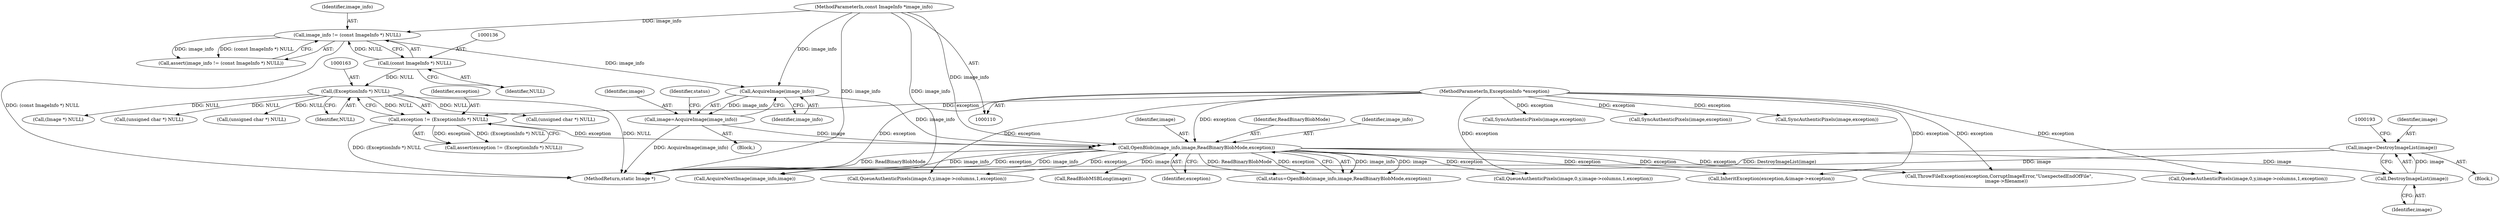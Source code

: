 digraph "0_ImageMagick_f6e9d0d9955e85bdd7540b251cd50d598dacc5e6_59@pointer" {
"1000187" [label="(Call,image=DestroyImageList(image))"];
"1000189" [label="(Call,DestroyImageList(image))"];
"1000177" [label="(Call,OpenBlob(image_info,image,ReadBinaryBlobMode,exception))"];
"1000173" [label="(Call,AcquireImage(image_info))"];
"1000133" [label="(Call,image_info != (const ImageInfo *) NULL)"];
"1000111" [label="(MethodParameterIn,const ImageInfo *image_info)"];
"1000135" [label="(Call,(const ImageInfo *) NULL)"];
"1000171" [label="(Call,image=AcquireImage(image_info))"];
"1000160" [label="(Call,exception != (ExceptionInfo *) NULL)"];
"1000112" [label="(MethodParameterIn,ExceptionInfo *exception)"];
"1000162" [label="(Call,(ExceptionInfo *) NULL)"];
"1001703" [label="(MethodReturn,static Image *)"];
"1000177" [label="(Call,OpenBlob(image_info,image,ReadBinaryBlobMode,exception))"];
"1000112" [label="(MethodParameterIn,ExceptionInfo *exception)"];
"1000164" [label="(Identifier,NULL)"];
"1000837" [label="(Call,(unsigned char *) NULL)"];
"1000176" [label="(Identifier,status)"];
"1001301" [label="(Call,SyncAuthenticPixels(image,exception))"];
"1000174" [label="(Identifier,image_info)"];
"1000113" [label="(Block,)"];
"1001560" [label="(Call,SyncAuthenticPixels(image,exception))"];
"1000179" [label="(Identifier,image)"];
"1000180" [label="(Identifier,ReadBinaryBlobMode)"];
"1000111" [label="(MethodParameterIn,const ImageInfo *image_info)"];
"1001414" [label="(Call,QueueAuthenticPixels(image,0,y,image->columns,1,exception))"];
"1000192" [label="(Call,(Image *) NULL)"];
"1000659" [label="(Call,(unsigned char *) NULL)"];
"1000160" [label="(Call,exception != (ExceptionInfo *) NULL)"];
"1000187" [label="(Call,image=DestroyImageList(image))"];
"1000173" [label="(Call,AcquireImage(image_info))"];
"1000207" [label="(Call,ReadBlobMSBLong(image))"];
"1001612" [label="(Call,ThrowFileException(exception,CorruptImageError,\"UnexpectedEndOfFile\",\n          image->filename))"];
"1001009" [label="(Call,QueueAuthenticPixels(image,0,y,image->columns,1,exception))"];
"1000133" [label="(Call,image_info != (const ImageInfo *) NULL)"];
"1000186" [label="(Block,)"];
"1000181" [label="(Identifier,exception)"];
"1000171" [label="(Call,image=AcquireImage(image_info))"];
"1000178" [label="(Identifier,image_info)"];
"1000748" [label="(Call,InheritException(exception,&image->exception))"];
"1000190" [label="(Identifier,image)"];
"1001654" [label="(Call,AcquireNextImage(image_info,image))"];
"1000137" [label="(Identifier,NULL)"];
"1000162" [label="(Call,(ExceptionInfo *) NULL)"];
"1000188" [label="(Identifier,image)"];
"1001249" [label="(Call,QueueAuthenticPixels(image,0,y,image->columns,1,exception))"];
"1001142" [label="(Call,SyncAuthenticPixels(image,exception))"];
"1000135" [label="(Call,(const ImageInfo *) NULL)"];
"1000134" [label="(Identifier,image_info)"];
"1000161" [label="(Identifier,exception)"];
"1000497" [label="(Call,(unsigned char *) NULL)"];
"1000132" [label="(Call,assert(image_info != (const ImageInfo *) NULL))"];
"1000189" [label="(Call,DestroyImageList(image))"];
"1000175" [label="(Call,status=OpenBlob(image_info,image,ReadBinaryBlobMode,exception))"];
"1000159" [label="(Call,assert(exception != (ExceptionInfo *) NULL))"];
"1000172" [label="(Identifier,image)"];
"1000187" -> "1000186"  [label="AST: "];
"1000187" -> "1000189"  [label="CFG: "];
"1000188" -> "1000187"  [label="AST: "];
"1000189" -> "1000187"  [label="AST: "];
"1000193" -> "1000187"  [label="CFG: "];
"1000187" -> "1001703"  [label="DDG: image"];
"1000187" -> "1001703"  [label="DDG: DestroyImageList(image)"];
"1000189" -> "1000187"  [label="DDG: image"];
"1000189" -> "1000190"  [label="CFG: "];
"1000190" -> "1000189"  [label="AST: "];
"1000177" -> "1000189"  [label="DDG: image"];
"1000177" -> "1000175"  [label="AST: "];
"1000177" -> "1000181"  [label="CFG: "];
"1000178" -> "1000177"  [label="AST: "];
"1000179" -> "1000177"  [label="AST: "];
"1000180" -> "1000177"  [label="AST: "];
"1000181" -> "1000177"  [label="AST: "];
"1000175" -> "1000177"  [label="CFG: "];
"1000177" -> "1001703"  [label="DDG: image_info"];
"1000177" -> "1001703"  [label="DDG: exception"];
"1000177" -> "1001703"  [label="DDG: ReadBinaryBlobMode"];
"1000177" -> "1000175"  [label="DDG: image_info"];
"1000177" -> "1000175"  [label="DDG: image"];
"1000177" -> "1000175"  [label="DDG: ReadBinaryBlobMode"];
"1000177" -> "1000175"  [label="DDG: exception"];
"1000173" -> "1000177"  [label="DDG: image_info"];
"1000111" -> "1000177"  [label="DDG: image_info"];
"1000171" -> "1000177"  [label="DDG: image"];
"1000160" -> "1000177"  [label="DDG: exception"];
"1000112" -> "1000177"  [label="DDG: exception"];
"1000177" -> "1000207"  [label="DDG: image"];
"1000177" -> "1000748"  [label="DDG: exception"];
"1000177" -> "1001009"  [label="DDG: exception"];
"1000177" -> "1001249"  [label="DDG: exception"];
"1000177" -> "1001414"  [label="DDG: exception"];
"1000177" -> "1001612"  [label="DDG: exception"];
"1000177" -> "1001654"  [label="DDG: image_info"];
"1000173" -> "1000171"  [label="AST: "];
"1000173" -> "1000174"  [label="CFG: "];
"1000174" -> "1000173"  [label="AST: "];
"1000171" -> "1000173"  [label="CFG: "];
"1000173" -> "1000171"  [label="DDG: image_info"];
"1000133" -> "1000173"  [label="DDG: image_info"];
"1000111" -> "1000173"  [label="DDG: image_info"];
"1000133" -> "1000132"  [label="AST: "];
"1000133" -> "1000135"  [label="CFG: "];
"1000134" -> "1000133"  [label="AST: "];
"1000135" -> "1000133"  [label="AST: "];
"1000132" -> "1000133"  [label="CFG: "];
"1000133" -> "1001703"  [label="DDG: (const ImageInfo *) NULL"];
"1000133" -> "1000132"  [label="DDG: image_info"];
"1000133" -> "1000132"  [label="DDG: (const ImageInfo *) NULL"];
"1000111" -> "1000133"  [label="DDG: image_info"];
"1000135" -> "1000133"  [label="DDG: NULL"];
"1000111" -> "1000110"  [label="AST: "];
"1000111" -> "1001703"  [label="DDG: image_info"];
"1000111" -> "1001654"  [label="DDG: image_info"];
"1000135" -> "1000137"  [label="CFG: "];
"1000136" -> "1000135"  [label="AST: "];
"1000137" -> "1000135"  [label="AST: "];
"1000135" -> "1000162"  [label="DDG: NULL"];
"1000171" -> "1000113"  [label="AST: "];
"1000172" -> "1000171"  [label="AST: "];
"1000176" -> "1000171"  [label="CFG: "];
"1000171" -> "1001703"  [label="DDG: AcquireImage(image_info)"];
"1000160" -> "1000159"  [label="AST: "];
"1000160" -> "1000162"  [label="CFG: "];
"1000161" -> "1000160"  [label="AST: "];
"1000162" -> "1000160"  [label="AST: "];
"1000159" -> "1000160"  [label="CFG: "];
"1000160" -> "1001703"  [label="DDG: (ExceptionInfo *) NULL"];
"1000160" -> "1000159"  [label="DDG: exception"];
"1000160" -> "1000159"  [label="DDG: (ExceptionInfo *) NULL"];
"1000112" -> "1000160"  [label="DDG: exception"];
"1000162" -> "1000160"  [label="DDG: NULL"];
"1000112" -> "1000110"  [label="AST: "];
"1000112" -> "1001703"  [label="DDG: exception"];
"1000112" -> "1000748"  [label="DDG: exception"];
"1000112" -> "1001009"  [label="DDG: exception"];
"1000112" -> "1001142"  [label="DDG: exception"];
"1000112" -> "1001249"  [label="DDG: exception"];
"1000112" -> "1001301"  [label="DDG: exception"];
"1000112" -> "1001414"  [label="DDG: exception"];
"1000112" -> "1001560"  [label="DDG: exception"];
"1000112" -> "1001612"  [label="DDG: exception"];
"1000162" -> "1000164"  [label="CFG: "];
"1000163" -> "1000162"  [label="AST: "];
"1000164" -> "1000162"  [label="AST: "];
"1000162" -> "1001703"  [label="DDG: NULL"];
"1000162" -> "1000192"  [label="DDG: NULL"];
"1000162" -> "1000497"  [label="DDG: NULL"];
"1000162" -> "1000659"  [label="DDG: NULL"];
"1000162" -> "1000837"  [label="DDG: NULL"];
}
